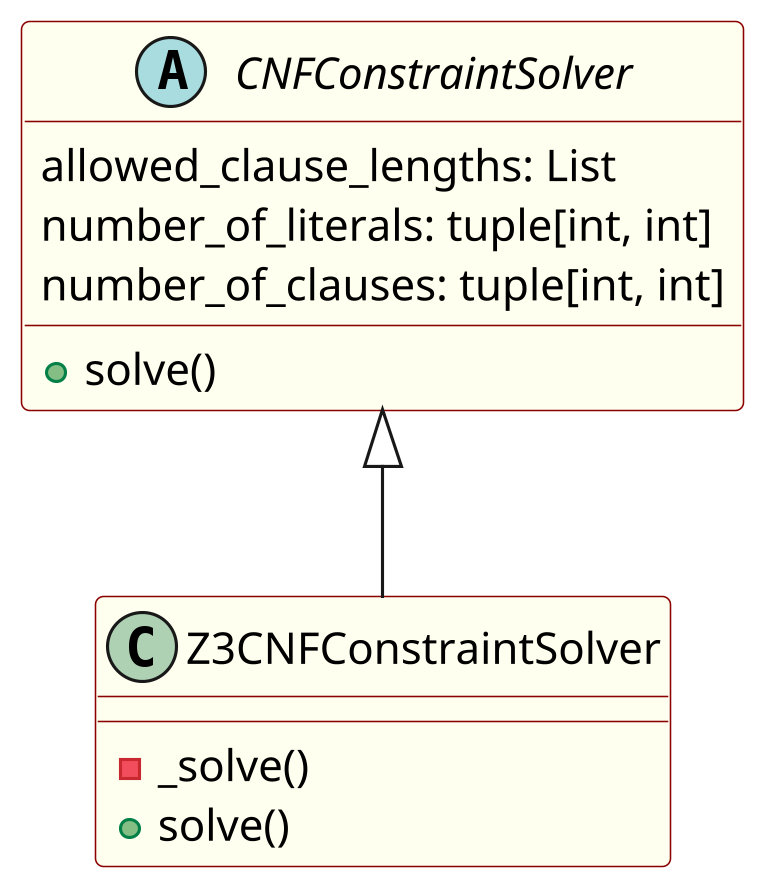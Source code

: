 @startuml
skinparam dpi 300

skinparam class {
  backgroundColor Ivory
  borderColor DarkRed
}

CNFConstraintSolver <|-- Z3CNFConstraintSolver

abstract class CNFConstraintSolver {
  allowed_clause_lengths: List
  number_of_literals: tuple[int, int]
  number_of_clauses: tuple[int, int]
  + solve()
}

class Z3CNFConstraintSolver {
  - _solve()
  + solve()
}

@enduml
